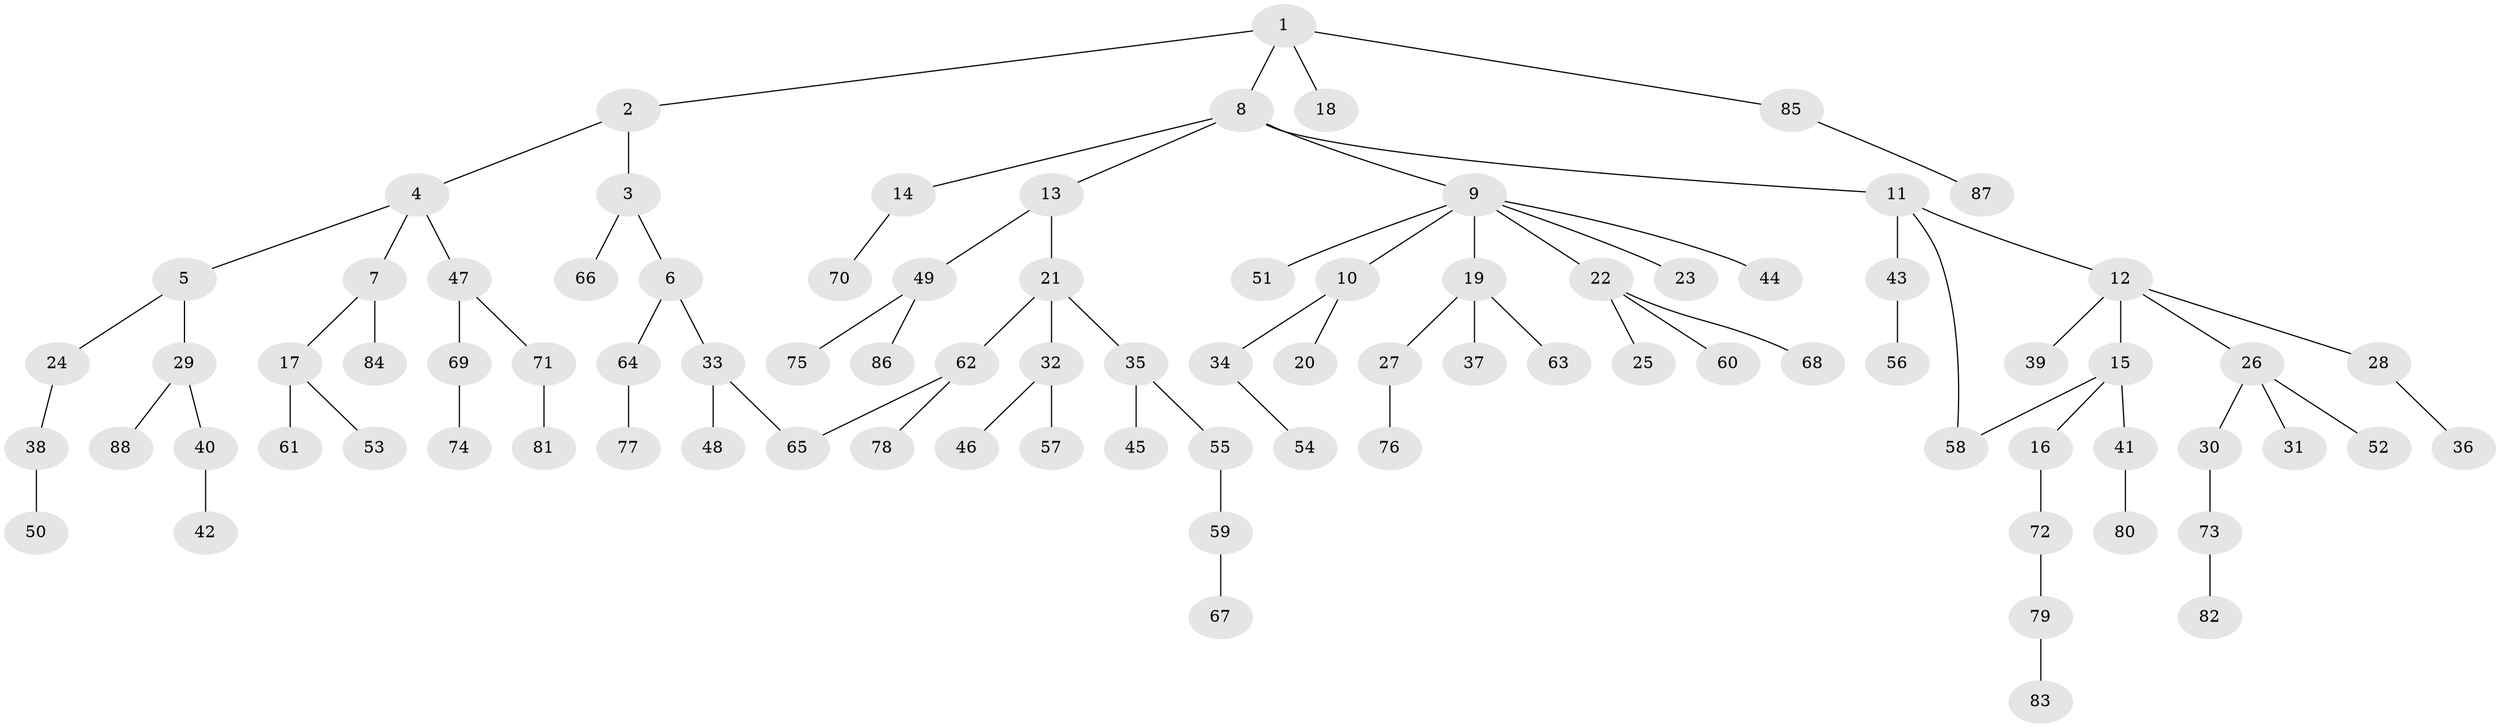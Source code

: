 // Generated by graph-tools (version 1.1) at 2025/13/03/09/25 04:13:26]
// undirected, 88 vertices, 89 edges
graph export_dot {
graph [start="1"]
  node [color=gray90,style=filled];
  1;
  2;
  3;
  4;
  5;
  6;
  7;
  8;
  9;
  10;
  11;
  12;
  13;
  14;
  15;
  16;
  17;
  18;
  19;
  20;
  21;
  22;
  23;
  24;
  25;
  26;
  27;
  28;
  29;
  30;
  31;
  32;
  33;
  34;
  35;
  36;
  37;
  38;
  39;
  40;
  41;
  42;
  43;
  44;
  45;
  46;
  47;
  48;
  49;
  50;
  51;
  52;
  53;
  54;
  55;
  56;
  57;
  58;
  59;
  60;
  61;
  62;
  63;
  64;
  65;
  66;
  67;
  68;
  69;
  70;
  71;
  72;
  73;
  74;
  75;
  76;
  77;
  78;
  79;
  80;
  81;
  82;
  83;
  84;
  85;
  86;
  87;
  88;
  1 -- 2;
  1 -- 8;
  1 -- 18;
  1 -- 85;
  2 -- 3;
  2 -- 4;
  3 -- 6;
  3 -- 66;
  4 -- 5;
  4 -- 7;
  4 -- 47;
  5 -- 24;
  5 -- 29;
  6 -- 33;
  6 -- 64;
  7 -- 17;
  7 -- 84;
  8 -- 9;
  8 -- 11;
  8 -- 13;
  8 -- 14;
  9 -- 10;
  9 -- 19;
  9 -- 22;
  9 -- 23;
  9 -- 44;
  9 -- 51;
  10 -- 20;
  10 -- 34;
  11 -- 12;
  11 -- 43;
  11 -- 58;
  12 -- 15;
  12 -- 26;
  12 -- 28;
  12 -- 39;
  13 -- 21;
  13 -- 49;
  14 -- 70;
  15 -- 16;
  15 -- 41;
  15 -- 58;
  16 -- 72;
  17 -- 53;
  17 -- 61;
  19 -- 27;
  19 -- 37;
  19 -- 63;
  21 -- 32;
  21 -- 35;
  21 -- 62;
  22 -- 25;
  22 -- 60;
  22 -- 68;
  24 -- 38;
  26 -- 30;
  26 -- 31;
  26 -- 52;
  27 -- 76;
  28 -- 36;
  29 -- 40;
  29 -- 88;
  30 -- 73;
  32 -- 46;
  32 -- 57;
  33 -- 48;
  33 -- 65;
  34 -- 54;
  35 -- 45;
  35 -- 55;
  38 -- 50;
  40 -- 42;
  41 -- 80;
  43 -- 56;
  47 -- 69;
  47 -- 71;
  49 -- 75;
  49 -- 86;
  55 -- 59;
  59 -- 67;
  62 -- 65;
  62 -- 78;
  64 -- 77;
  69 -- 74;
  71 -- 81;
  72 -- 79;
  73 -- 82;
  79 -- 83;
  85 -- 87;
}
